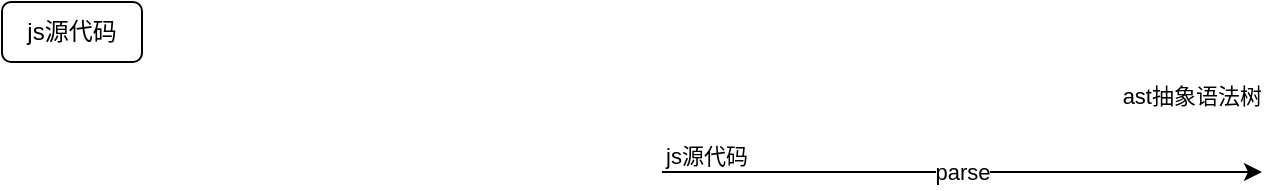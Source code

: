 <mxfile>
    <diagram id="PTaWd7v0evb4VEN7_vET" name="第 1 页">
        <mxGraphModel dx="821" dy="513" grid="1" gridSize="10" guides="1" tooltips="1" connect="1" arrows="1" fold="1" page="1" pageScale="1" pageWidth="827" pageHeight="1169" math="0" shadow="0">
            <root>
                <mxCell id="0"/>
                <mxCell id="1" parent="0"/>
                <mxCell id="3" value="js源代码" style="rounded=1;whiteSpace=wrap;html=1;" vertex="1" parent="1">
                    <mxGeometry y="585" width="70" height="30" as="geometry"/>
                </mxCell>
                <mxCell id="6" value="" style="endArrow=classic;html=1;" edge="1" parent="1">
                    <mxGeometry relative="1" as="geometry">
                        <mxPoint x="330" y="670" as="sourcePoint"/>
                        <mxPoint x="630" y="670" as="targetPoint"/>
                    </mxGeometry>
                </mxCell>
                <mxCell id="7" value="parse" style="edgeLabel;resizable=0;html=1;align=center;verticalAlign=middle;" connectable="0" vertex="1" parent="6">
                    <mxGeometry relative="1" as="geometry"/>
                </mxCell>
                <mxCell id="8" value="js源代码" style="edgeLabel;resizable=0;html=1;align=left;verticalAlign=bottom;" connectable="0" vertex="1" parent="6">
                    <mxGeometry x="-1" relative="1" as="geometry"/>
                </mxCell>
                <mxCell id="9" value="ast抽象语法树" style="edgeLabel;resizable=0;html=1;align=right;verticalAlign=bottom;" connectable="0" vertex="1" parent="6">
                    <mxGeometry x="1" relative="1" as="geometry">
                        <mxPoint y="-30" as="offset"/>
                    </mxGeometry>
                </mxCell>
            </root>
        </mxGraphModel>
    </diagram>
</mxfile>

